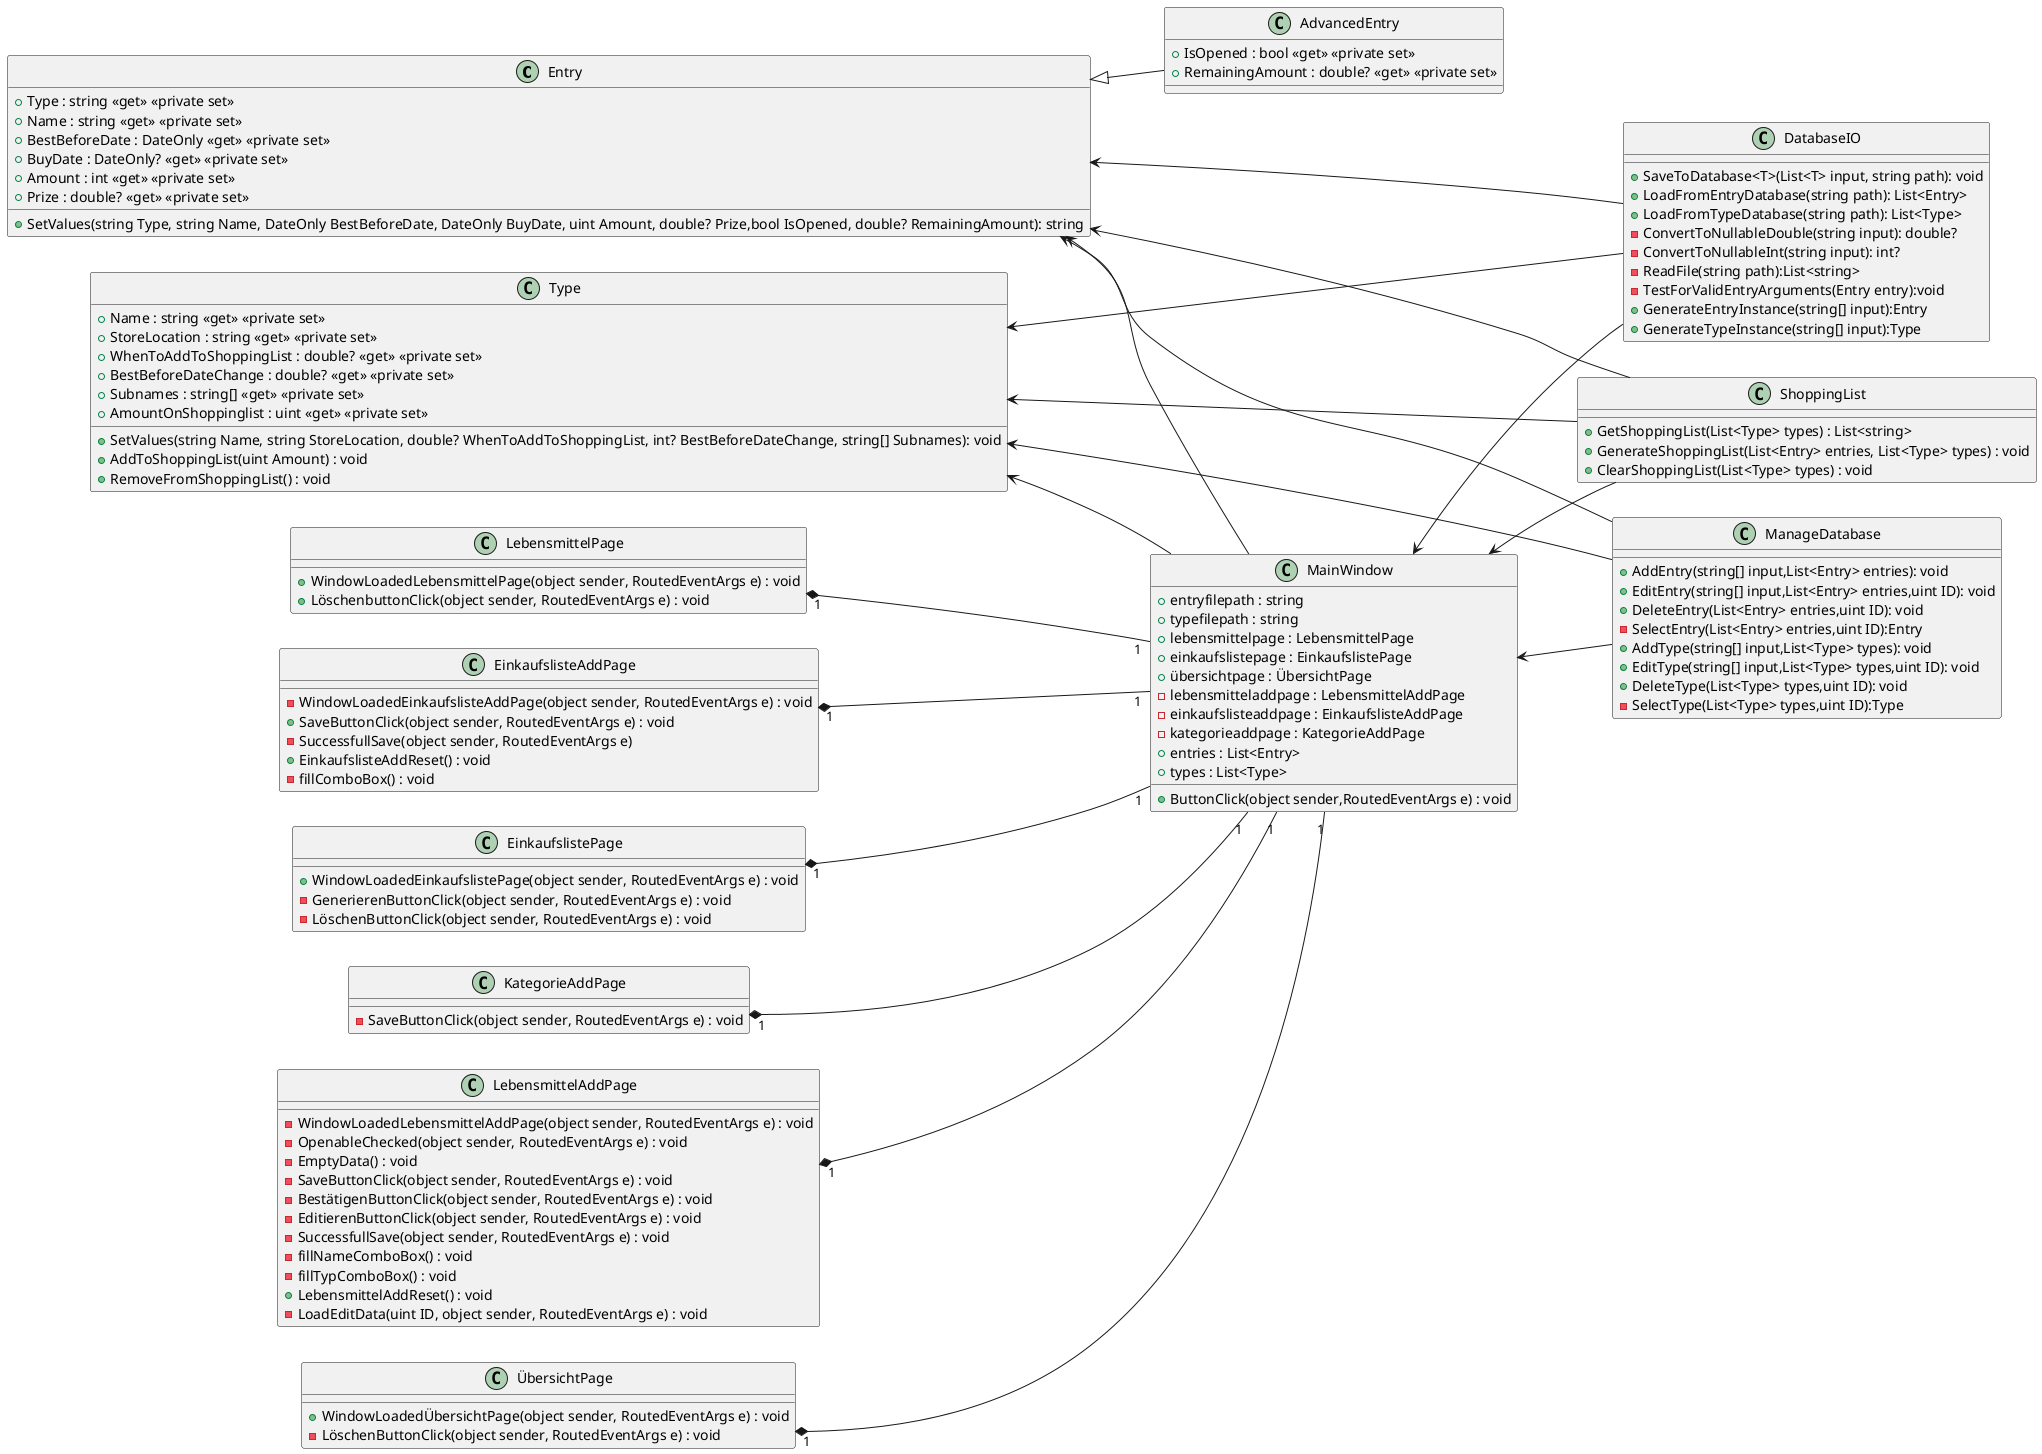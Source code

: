 @startuml Classes
left to right direction
class Entry {
    +Type : string <<get>> <<private set>>
    +Name : string <<get>> <<private set>>
    +BestBeforeDate : DateOnly <<get>> <<private set>>
    +BuyDate : DateOnly? <<get>> <<private set>>
    +Amount : int <<get>> <<private set>>
    +Prize : double? <<get>> <<private set>>
    +SetValues(string Type, string Name, DateOnly BestBeforeDate, DateOnly BuyDate, uint Amount, double? Prize,bool IsOpened, double? RemainingAmount): string
}

class AdvancedEntry {
    +IsOpened : bool <<get>> <<private set>>
    +RemainingAmount : double? <<get>> <<private set>>
}

class DatabaseIO {
    +SaveToDatabase<T>(List<T> input, string path): void
    +LoadFromEntryDatabase(string path): List<Entry>
    +LoadFromTypeDatabase(string path): List<Type>
    -ConvertToNullableDouble(string input): double?
    -ConvertToNullableInt(string input): int?
    -ReadFile(string path):List<string> 
    -TestForValidEntryArguments(Entry entry):void
    +GenerateEntryInstance(string[] input):Entry
    +GenerateTypeInstance(string[] input):Type
}

class ManageDatabase {
    +AddEntry(string[] input,List<Entry> entries): void
    +EditEntry(string[] input,List<Entry> entries,uint ID): void
    +DeleteEntry(List<Entry> entries,uint ID): void
    -SelectEntry(List<Entry> entries,uint ID):Entry
    +AddType(string[] input,List<Type> types): void
    +EditType(string[] input,List<Type> types,uint ID): void
    +DeleteType(List<Type> types,uint ID): void
    -SelectType(List<Type> types,uint ID):Type
}

class Type {
    +Name : string <<get>> <<private set>>
    +StoreLocation : string <<get>> <<private set>>
    +WhenToAddToShoppingList : double? <<get>> <<private set>>
    +BestBeforeDateChange : double? <<get>> <<private set>>
    +Subnames : string[] <<get>> <<private set>>
    +AmountOnShoppinglist : uint <<get>> <<private set>>
    +SetValues(string Name, string StoreLocation, double? WhenToAddToShoppingList, int? BestBeforeDateChange, string[] Subnames): void
    +AddToShoppingList(uint Amount) : void
    +RemoveFromShoppingList() : void
}

class ShoppingList {
    +GetShoppingList(List<Type> types) : List<string>   
    +GenerateShoppingList(List<Entry> entries, List<Type> types) : void
    +ClearShoppingList(List<Type> types) : void
}

class MainWindow {
    +entryfilepath : string
    +typefilepath : string
    +lebensmittelpage : LebensmittelPage
    +einkaufslistepage : EinkaufslistePage
    +übersichtpage : ÜbersichtPage
    -lebensmitteladdpage : LebensmittelAddPage
    -einkaufslisteaddpage : EinkaufslisteAddPage
    -kategorieaddpage : KategorieAddPage
    +entries : List<Entry>
    +types : List<Type>
    +ButtonClick(object sender,RoutedEventArgs e) : void
}

class LebensmittelPage {
    +WindowLoadedLebensmittelPage(object sender, RoutedEventArgs e) : void
    +LöschenbuttonClick(object sender, RoutedEventArgs e) : void
}

class EinkaufslisteAddPage {
    -WindowLoadedEinkaufslisteAddPage(object sender, RoutedEventArgs e) : void
    +SaveButtonClick(object sender, RoutedEventArgs e) : void
    -SuccessfullSave(object sender, RoutedEventArgs e)
    +EinkaufslisteAddReset() : void
    -fillComboBox() : void
}

class EinkaufslistePage {
    +WindowLoadedEinkaufslistePage(object sender, RoutedEventArgs e) : void
    -GenerierenButtonClick(object sender, RoutedEventArgs e) : void
    -LöschenButtonClick(object sender, RoutedEventArgs e) : void

}

class KategorieAddPage {
    -SaveButtonClick(object sender, RoutedEventArgs e) : void
}
class LebensmittelAddPage {
    -WindowLoadedLebensmittelAddPage(object sender, RoutedEventArgs e) : void
    -OpenableChecked(object sender, RoutedEventArgs e) : void
    -EmptyData() : void
    -SaveButtonClick(object sender, RoutedEventArgs e) : void
    -BestätigenButtonClick(object sender, RoutedEventArgs e) : void
    -EditierenButtonClick(object sender, RoutedEventArgs e) : void
    -SuccessfullSave(object sender, RoutedEventArgs e) : void
    -fillNameComboBox() : void
    -fillTypComboBox() : void
    +LebensmittelAddReset() : void
    -LoadEditData(uint ID, object sender, RoutedEventArgs e) : void
}

class ÜbersichtPage {
    +WindowLoadedÜbersichtPage(object sender, RoutedEventArgs e) : void
    -LöschenButtonClick(object sender, RoutedEventArgs e) : void
}





Entry <|-- AdvancedEntry
Entry <-- DatabaseIO
Entry <-- ManageDatabase
Type <-- DatabaseIO
Type <-- ManageDatabase
Entry <-- MainWindow
Type <-- MainWindow
Entry <-- ShoppingList
Type <-- ShoppingList
LebensmittelPage "1" *-- "1" MainWindow
LebensmittelAddPage "1" *-- "1" MainWindow
EinkaufslistePage "1" *-- "1" MainWindow
EinkaufslisteAddPage "1" *-- "1" MainWindow
ÜbersichtPage "1" *-- "1" MainWindow
KategorieAddPage "1" *-- "1" MainWindow
MainWindow <-- DatabaseIO
MainWindow <-- ManageDatabase
MainWindow <-- ShoppingList
@enduml